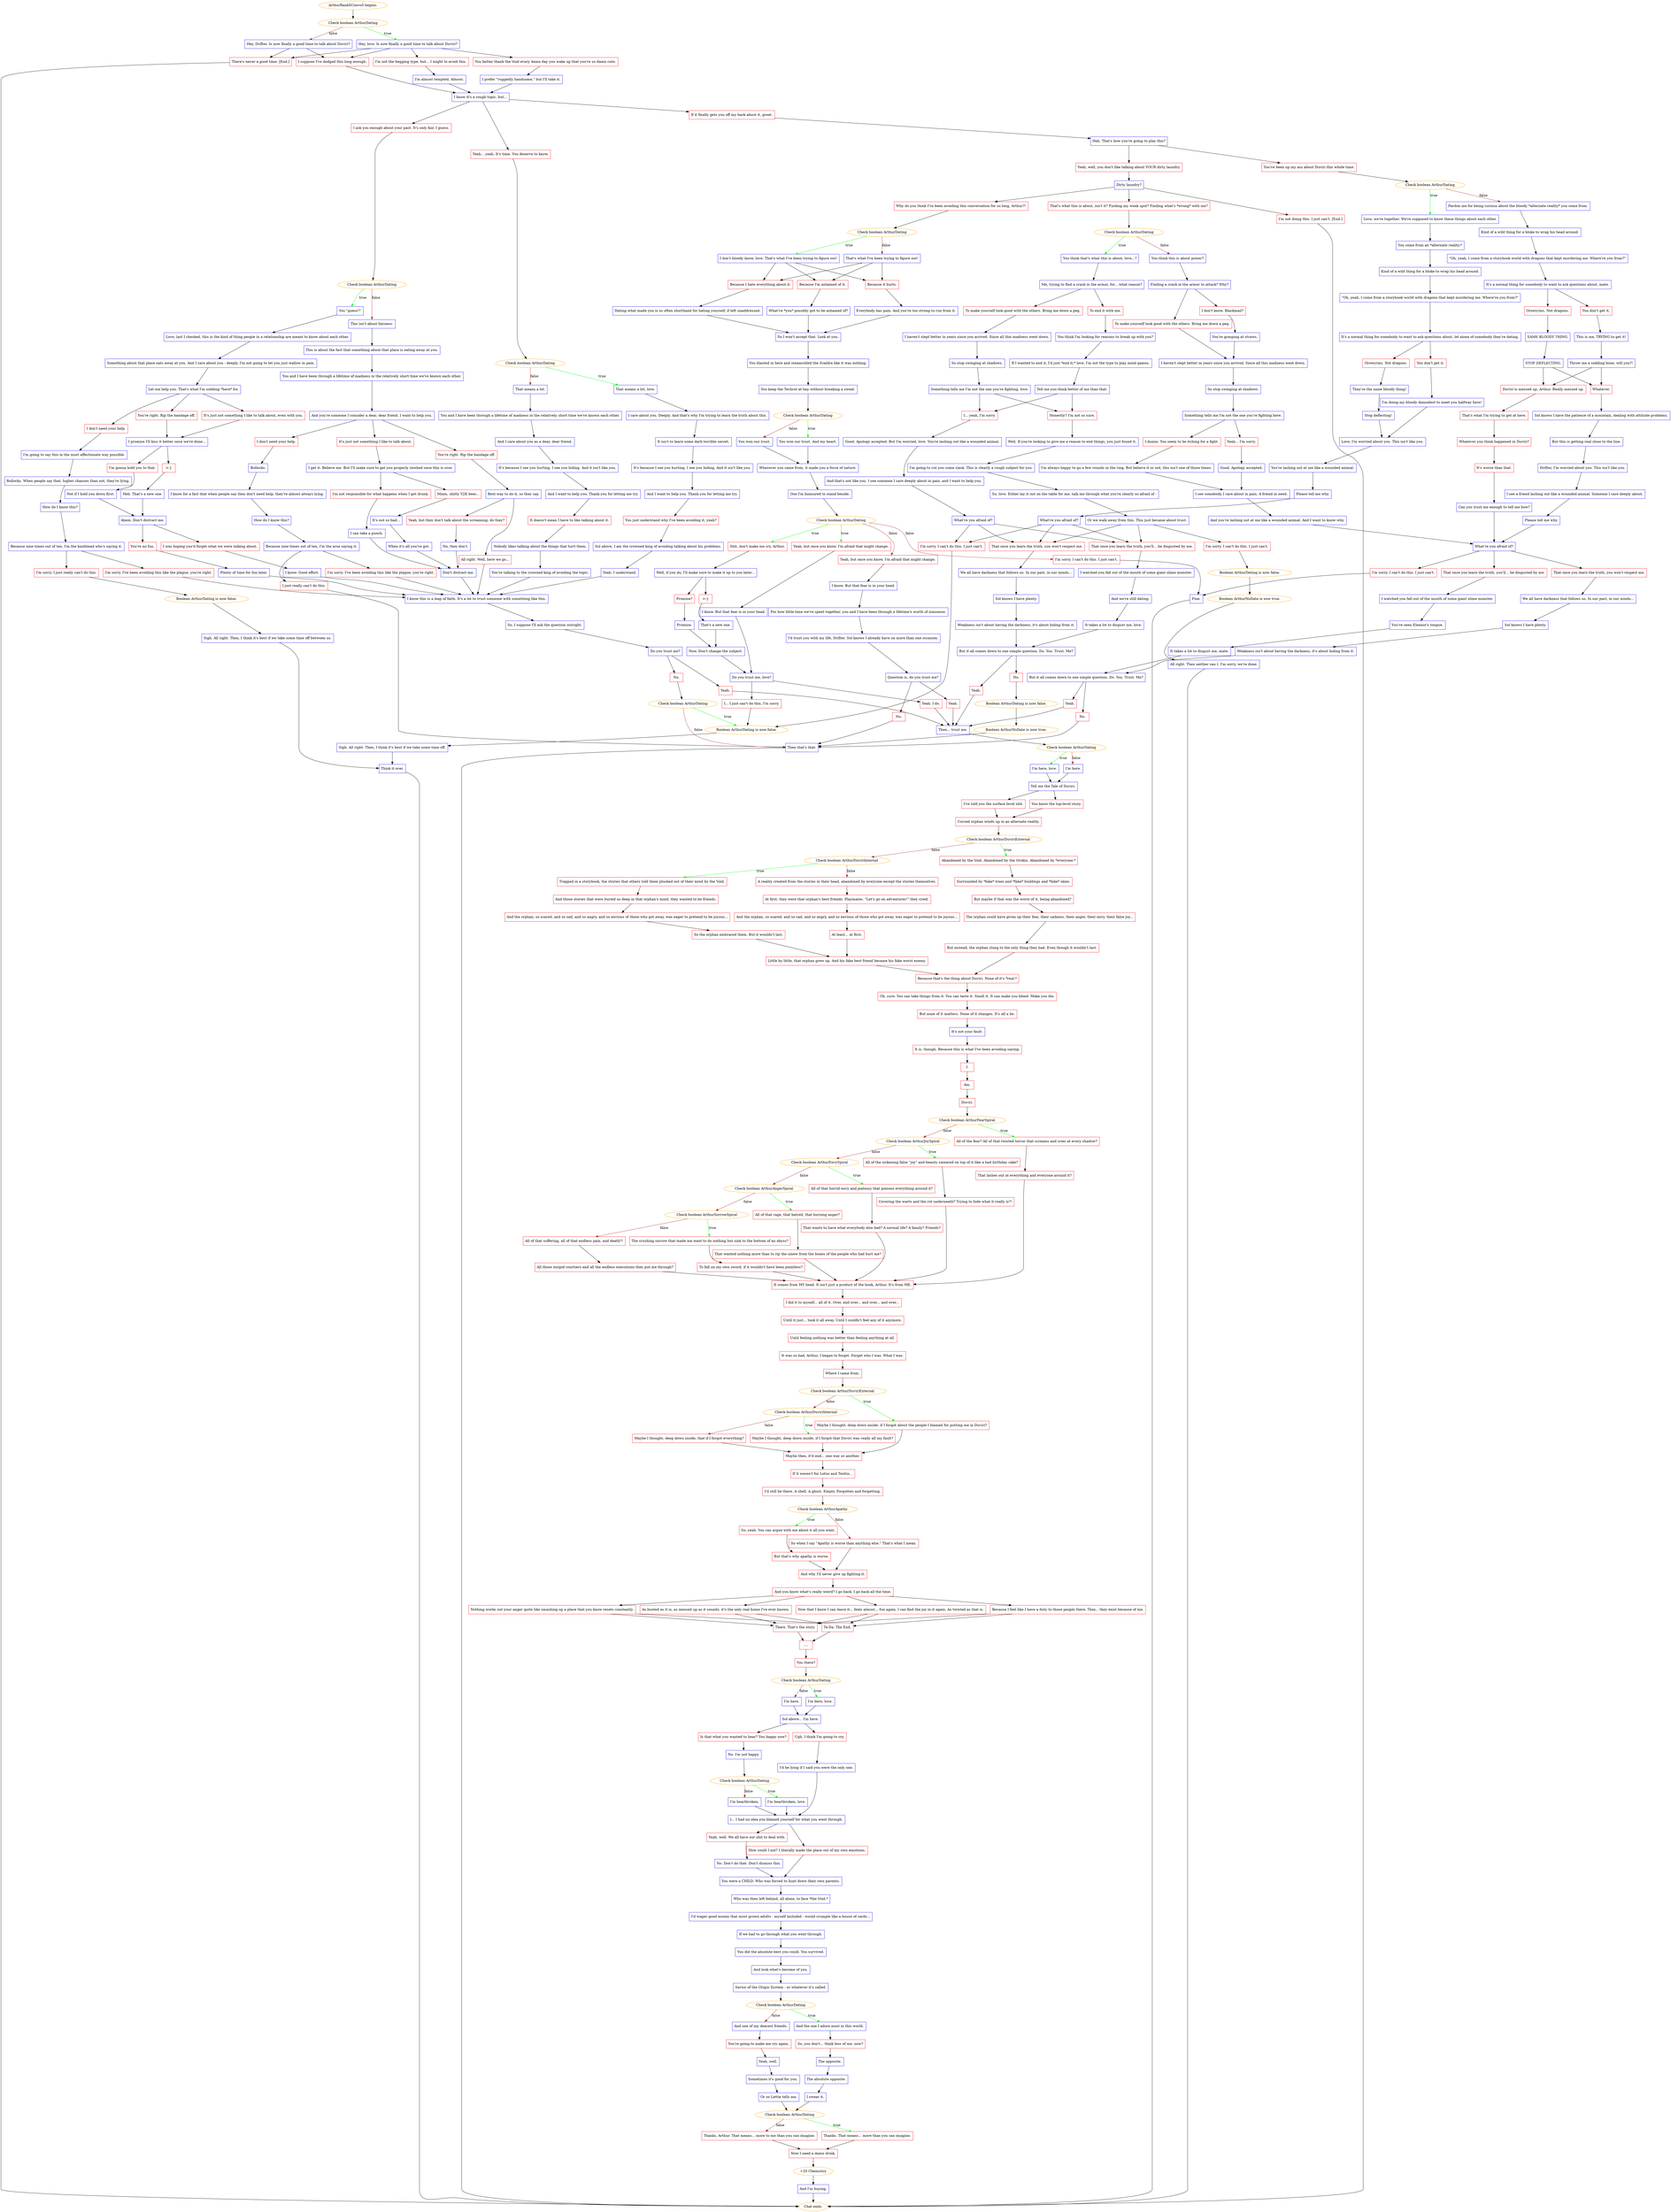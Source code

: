 digraph {
	"ArthurRank5Convo5 begins." [color=orange];
		"ArthurRank5Convo5 begins." -> 2078;
	2078 [label="Check boolean ArthurDating",color=orange];
		2078 -> 2079 [label=true,color=green];
		2078 -> 2080 [label=false,color=brown];
	2079 [label="Hey, love. Is now finally a good time to talk about Duviri?",shape=box,color=blue];
		2079 -> 2081;
		2079 -> 2082;
		2079 -> 2083;
		2079 -> 2084;
	2080 [label="Hey, Drifter. Is now finally a good time to talk about Duviri?",shape=box,color=blue];
		2080 -> 2083;
		2080 -> 2084;
	2081 [label="You better thank the Void every damn day you wake up that you're so damn cute.",shape=box,color=red];
		2081 -> 2085;
	2082 [label="I'm not the begging type, but... I might to avoid this.",shape=box,color=red];
		2082 -> 2086;
	2083 [label="I suppose I've dodged this long enough.",shape=box,color=red];
		2083 -> 2088;
	2084 [label="There's never a good time. [End.]",shape=box,color=red];
		2084 -> "Chat ends.";
	2085 [label="I prefer \"ruggedly handsome,\" but I'll take it.",shape=box,color=blue];
		2085 -> 2088;
	2086 [label="I'm almost tempted. Almost.",shape=box,color=blue];
		2086 -> 2088;
	2088 [label="I know it's a rough topic, but...",shape=box,color=blue];
		2088 -> 2090;
		2088 -> 2089;
		2088 -> 2091;
	"Chat ends." [color=orange];
	2090 [label="Yeah... yeah. It's time. You deserve to know.",shape=box,color=red];
		2090 -> 2094;
	2089 [label="I ask you enough about your past. It's only fair, I guess.",shape=box,color=red];
		2089 -> 2103;
	2091 [label="If it finally gets you off my back about it, great.",shape=box,color=red];
		2091 -> 2112;
	2094 [label="Check boolean ArthurDating",color=orange];
		2094 -> 2092 [label=true,color=green];
		2094 -> 2093 [label=false,color=brown];
	2103 [label="Check boolean ArthurDating",color=orange];
		2103 -> 2104 [label=true,color=green];
		2103 -> 2105 [label=false,color=brown];
	2112 [label="Hah. That's how you're going to play this?",shape=box,color=blue];
		2112 -> 2113;
		2112 -> 2114;
	2092 [label="That means a lot, love.",shape=box,color=blue];
		2092 -> 2095;
	2093 [label="That means a lot.",shape=box,color=blue];
		2093 -> 2096;
	2104 [label="You \"guess?\"",shape=box,color=blue];
		2104 -> 2106;
	2105 [label="This isn't about fairness.",shape=box,color=blue];
		2105 -> 2107;
	2113 [label="You've been up my ass about Duviri this whole time.",shape=box,color=red];
		2113 -> 2115;
	2114 [label="Yeah, well, you don't like talking about YOUR dirty laundry.",shape=box,color=red];
		2114 -> 2120;
	2095 [label="I care about you. Deeply. And that's why I'm trying to learn the truth about this.",shape=box,color=blue];
		2095 -> 2097;
	2096 [label="You and I have been through a lifetime of madness in the relatively short time we've known each other.",shape=box,color=blue];
		2096 -> 2098;
	2106 [label="Love, last I checked, this is the kind of thing people in a relationship are meant to know about each other.",shape=box,color=blue];
		2106 -> 2108;
	2107 [label="This is about the fact that something about that place is eating away at you.",shape=box,color=blue];
		2107 -> 2109;
	2115 [label="Check boolean ArthurDating",color=orange];
		2115 -> 2116 [label=true,color=green];
		2115 -> 2118 [label=false,color=brown];
	2120 [label="Dirty laundry?",shape=box,color=blue];
		2120 -> 2117;
		2120 -> 2127;
		2120 -> 2128;
	2097 [label="It isn't to learn some dark terrible secret.",shape=box,color=blue];
		2097 -> 2099;
	2098 [label="And I care about you as a dear, dear friend.",shape=box,color=blue];
		2098 -> 2100;
	2108 [label="Something about that place eats away at you. And I care about you - deeply. I'm not going to let you just wallow in pain.",shape=box,color=blue];
		2108 -> 2110;
	2109 [label="You and I have been through a lifetime of madness in the relatively short time we've known each other.",shape=box,color=blue];
		2109 -> 2111;
	2116 [label="Love, we're together. We're supposed to know these things about each other.",shape=box,color=blue];
		2116 -> 2119;
	2118 [label="Pardon me for being curious about the bloody *alternate reality* you come from.",shape=box,color=blue];
		2118 -> 2121;
	2117 [label="That's what this is about, isn't it? Finding my weak spot? Finding what's *wrong* with me?",shape=box,color=red];
		2117 -> 2130;
	2127 [label="Why do you think I've been avoiding this conversation for so long, Arthur?!",shape=box,color=red];
		2127 -> 2131;
	2128 [label="I'm not doing this. I just can't. [End.]",shape=box,color=red];
		2128 -> "Chat ends.";
	2099 [label="It's because I see you hurting. I see you hiding. And it isn't like you.",shape=box,color=blue];
		2099 -> 2101;
	2100 [label="It's because I see you hurting. I see you hiding. And it isn't like you.",shape=box,color=blue];
		2100 -> 2102;
	2110 [label="Let me help you. That's what I'm sodding *here* for.",shape=box,color=blue];
		2110 -> 2278;
		2110 -> 2279;
		2110 -> 2280;
	2111 [label="And you're someone I consider a dear, dear friend. I want to help you.",shape=box,color=blue];
		2111 -> 2281;
		2111 -> 2282;
		2111 -> 2283;
	2119 [label="You come from an *alternate reality.*",shape=box,color=blue];
		2119 -> 2122;
	2121 [label="Kind of a wild thing for a bloke to wrap his head around.",shape=box,color=blue];
		2121 -> 2123;
	2130 [label="Check boolean ArthurDating",color=orange];
		2130 -> 2133 [label=true,color=green];
		2130 -> 2132 [label=false,color=brown];
	2131 [label="Check boolean ArthurDating",color=orange];
		2131 -> 2136 [label=true,color=green];
		2131 -> 2137 [label=false,color=brown];
	2101 [label="And I want to help you. Thank you for letting me try.",shape=box,color=blue];
		2101 -> 2335;
	2102 [label="And I want to help you. Thank you for letting me try.",shape=box,color=blue];
		2102 -> 2336;
	2278 [label="I don't need your help.",shape=box,color=red];
		2278 -> 2284;
	2279 [label="It's just not something I like to talk about, even with you.",shape=box,color=red];
		2279 -> 2285;
	2280 [label="You're right. Rip the bandage off.",shape=box,color=red];
		2280 -> 2285;
	2281 [label="It's just not something I like to talk about.",shape=box,color=red];
		2281 -> 2286;
	2282 [label="You're right. Rip the bandage off.",shape=box,color=red];
		2282 -> 2287;
	2283 [label="I don't need your help.",shape=box,color=red];
		2283 -> 2288;
	2122 [label="Kind of a wild thing for a bloke to wrap his head around.",shape=box,color=blue];
		2122 -> 2124;
	2123 [label="\"Oh, yeah, I come from a storybook world with dragons that kept murdering me. Where're you from?\"",shape=box,color=blue];
		2123 -> 2125;
	2133 [label="You think that's what this is about, love...?",shape=box,color=blue];
		2133 -> 2135;
	2132 [label="You think this is about power?",shape=box,color=blue];
		2132 -> 2134;
	2136 [label="I don't bloody know, love. That's what I've been trying to figure out!",shape=box,color=blue];
		2136 -> 2139;
		2136 -> 2140;
		2136 -> 2141;
	2137 [label="That's what I've been trying to figure out!",shape=box,color=blue];
		2137 -> 2139;
		2137 -> 2140;
		2137 -> 2141;
	2335 [label="You just understand why I've been avoiding it, yeah?",shape=box,color=red];
		2335 -> 2337;
	2336 [label="It doesn't mean I have to like talking about it.",shape=box,color=red];
		2336 -> 2338;
	2284 [label="I'm going to say this in the most affectionate way possible.",shape=box,color=blue];
		2284 -> 2289;
	2285 [label="I promise I'll kiss it better once we're done...",shape=box,color=blue];
		2285 -> 2290;
		2285 -> 2291;
	2286 [label="I get it. Believe me. But I'll make sure to get you properly sloshed once this is over.",shape=box,color=blue];
		2286 -> 2296;
		2286 -> 2297;
	2287 [label="Best way to do it, so they say.",shape=box,color=blue];
		2287 -> 2298;
		2287 -> 2299;
	2288 [label="Bollocks.",shape=box,color=blue];
		2288 -> 2294;
	2124 [label="\"Oh, yeah, I come from a storybook world with dragons that kept murdering me. Where're you from?\"",shape=box,color=blue];
		2124 -> 2126;
	2125 [label="It's a normal thing for somebody to want to ask questions about, mate.",shape=box,color=blue];
		2125 -> 2252;
		2125 -> 2253;
	2135 [label="Me, trying to find a crack in the armor, for... what reason?",shape=box,color=blue];
		2135 -> 2182;
		2135 -> 2181;
	2134 [label="Finding a crack in the armor to attack? Why?",shape=box,color=blue];
		2134 -> 2223;
		2134 -> 2224;
	2139 [label="Because I'm ashamed of it.",shape=box,color=red];
		2139 -> 2138;
	2140 [label="Because it hurts.",shape=box,color=red];
		2140 -> 2142;
	2141 [label="Because I hate everything about it.",shape=box,color=red];
		2141 -> 2143;
	2337 [label="Sol above, I am the crowned king of avoiding talking about his problems.",shape=box,color=blue];
		2337 -> 2339;
	2338 [label="Nobody likes talking about the things that hurt them.",shape=box,color=blue];
		2338 -> 2340;
	2289 [label="Bollocks. When people say that, higher chances than not, they're lying.",shape=box,color=blue];
		2289 -> 2292;
	2290 [label="I'm gonna hold you to that.",shape=box,color=red];
		2290 -> 2293;
	2291 [label=">:}",shape=box,color=red];
		2291 -> 2295;
	2296 [label="Mmm, shitty Y2K beer...",shape=box,color=red];
		2296 -> 2300;
	2297 [label="I'm not responsible for what happens when I get drunk.",shape=box,color=red];
		2297 -> 2301;
	2298 [label="Yeah, but they don't talk about the screaming, do they?",shape=box,color=red];
		2298 -> 2302;
	2299 [label="All right. Well, here we go...",shape=box,color=red];
		2299 -> 2323;
	2294 [label="I know for a fact that when people say they don't need help, they're almost always lying.",shape=box,color=blue];
		2294 -> 2303;
	2126 [label="It's a normal thing for somebody to want to ask questions about, let alone of somebody they're dating.",shape=box,color=blue];
		2126 -> 2270;
		2126 -> 2269;
	2252 [label="You don't get it.",shape=box,color=red];
		2252 -> 2254;
	2253 [label="Orowyrms. Not dragons.",shape=box,color=red];
		2253 -> 2255;
	2182 [label="To make yourself look good with the others. Bring me down a peg.",shape=box,color=red];
		2182 -> 2183;
	2181 [label="To end it with me.",shape=box,color=red];
		2181 -> 2185;
	2223 [label="To make yourself look good with the others. Bring me down a peg.",shape=box,color=red];
		2223 -> 2226;
	2224 [label="I don't know. Blackmail?",shape=box,color=red];
		2224 -> 2225;
	2138 [label="What've *you* possibly got to be ashamed of?",shape=box,color=blue];
		2138 -> 2144;
	2142 [label="Everybody has pain. And you're too strong to run from it.",shape=box,color=blue];
		2142 -> 2144;
	2143 [label="Hating what made you is so often shorthand for hating yourself, if left unaddressed.",shape=box,color=blue];
		2143 -> 2144;
	2339 [label="Yeah. I understand.",shape=box,color=blue];
		2339 -> 2323;
	2340 [label="You're talking to the crowned king of avoiding the topic.",shape=box,color=blue];
		2340 -> 2323;
	2292 [label="How do I know this?",shape=box,color=blue];
		2292 -> 2307;
	2293 [label="Not if I hold you down first.",shape=box,color=blue];
		2293 -> 2306;
	2295 [label="Heh. That's a new one.",shape=box,color=blue];
		2295 -> 2306;
	2300 [label="It's not so bad...",shape=box,color=blue];
		2300 -> 2305;
	2301 [label="I can take a punch.",shape=box,color=blue];
		2301 -> 2310;
	2302 [label="No, they don't.",shape=box,color=blue];
		2302 -> 2310;
	2323 [label="I know this is a leap of faith. It's a lot to trust someone with something like this.",shape=box,color=blue];
		2323 -> 2324;
	2303 [label="How do I know this?",shape=box,color=blue];
		2303 -> 2304;
	2270 [label="You don't get it.",shape=box,color=red];
		2270 -> 2272;
	2269 [label="Orowyrms. Not dragons.",shape=box,color=red];
		2269 -> 2271;
	2254 [label="This is me, TRYING to get it!",shape=box,color=blue];
		2254 -> 2256;
	2255 [label="SAME BLOODY THING.",shape=box,color=blue];
		2255 -> 2258;
	2183 [label="I haven't slept better in years since you arrived. Since all this madness went down.",shape=box,color=blue];
		2183 -> 2184;
	2185 [label="You think I'm looking for reasons to break up with you?",shape=box,color=blue];
		2185 -> 2186;
	2226 [label="I haven't slept better in years since you arrived. Since all this madness went down.",shape=box,color=blue];
		2226 -> 2227;
	2225 [label="You're grasping at straws.",shape=box,color=blue];
		2225 -> 2226;
	2144 [label="So I won't accept that. Look at you.",shape=box,color=blue];
		2144 -> 2145;
	2307 [label="Because nine times out of ten, I'm the knobhead who's saying it.",shape=box,color=blue];
		2307 -> 2311;
		2307 -> 2312;
	2306 [label="Ahem. Don't distract me.",shape=box,color=blue];
		2306 -> 2308;
		2306 -> 2309;
	2305 [label="When it's all you've got.",shape=box,color=blue];
		2305 -> 2310;
	2310 [label="Don't distract me.",shape=box,color=blue];
		2310 -> 2323;
	2324 [label="So, I suppose I'll ask the question outright.",shape=box,color=blue];
		2324 -> 2325;
	2304 [label="Because nine times out of ten, I'm the arse saying it.",shape=box,color=blue];
		2304 -> 2313;
		2304 -> 2314;
	2272 [label="I'm doing my bloody damndest to meet you halfway here!",shape=box,color=blue];
		2272 -> 2274;
	2271 [label="They're the same bloody thing!",shape=box,color=blue];
		2271 -> 2273;
	2256 [label="Throw me a sodding bone, will you?!",shape=box,color=blue];
		2256 -> 2257;
		2256 -> 2259;
	2258 [label="STOP DEFLECTING.",shape=box,color=blue];
		2258 -> 2257;
		2258 -> 2259;
	2184 [label="So stop swinging at shadows.",shape=box,color=blue];
		2184 -> 2187;
	2186 [label="If I wanted to end it, I'd just *end it,* love. I'm not the type to play mind games.",shape=box,color=blue];
		2186 -> 2188;
	2227 [label="So stop swinging at shadows.",shape=box,color=blue];
		2227 -> 2228;
	2145 [label="You blasted in here and steamrolled the Scaldra like it was nothing.",shape=box,color=blue];
		2145 -> 2146;
	2311 [label="I'm sorry. I've been avoiding this like the plague, you're right.",shape=box,color=red];
		2311 -> 2323;
	2312 [label="I'm sorry. I just really can't do this.",shape=box,color=red];
		2312 -> j1618449784;
	2308 [label="You're no fun.",shape=box,color=red];
		2308 -> 2321;
	2309 [label="I was hoping you'd forget what we were talking about.",shape=box,color=red];
		2309 -> 2322;
	2325 [label="Do you trust me?",shape=box,color=blue];
		2325 -> 2326;
		2325 -> 2327;
	2313 [label="I'm sorry. I've been avoiding this like the plague, you're right.",shape=box,color=red];
		2313 -> 2323;
	2314 [label="I just really can't do this.",shape=box,color=red];
		2314 -> j3946207747;
	2274 [label="Love, I'm worried about you. This isn't like you.",shape=box,color=blue];
		2274 -> 2275;
	2273 [label="Stop deflecting!",shape=box,color=blue];
		2273 -> 2274;
	2257 [label="Duviri is messed up, Arthur. Really messed up.",shape=box,color=red];
		2257 -> 2260;
	2259 [label="Whatever.",shape=box,color=red];
		2259 -> 2261;
	2187 [label="Something tells me I'm not the one you're fighting, love.",shape=box,color=blue];
		2187 -> 2190;
		2187 -> 2191;
	2188 [label="Tell me you think better of me than that.",shape=box,color=blue];
		2188 -> 2190;
		2188 -> 2191;
	2228 [label="Something tells me I'm not the one you're fighting here.",shape=box,color=blue];
		2228 -> 2229;
		2228 -> 2230;
	2146 [label="You keep the Techrot at bay without breaking a sweat.",shape=box,color=blue];
		2146 -> 2147;
	j1618449784 [label="Boolean ArthurDating is now false.",color=orange];
		j1618449784 -> j624824637;
	2321 [label="Plenty of time for fun later.",shape=box,color=blue];
		2321 -> 2323;
	2322 [label="I know. Good effort.",shape=box,color=blue];
		2322 -> 2323;
	2326 [label="Yeah.",shape=box,color=red];
		2326 -> 2341;
	2327 [label="No.",shape=box,color=red];
		2327 -> 2328;
	j3946207747 [label="Then that's that.",shape=box,color=blue];
		j3946207747 -> "Chat ends.";
	2275 [label="You're lashing out at me like a wounded animal.",shape=box,color=blue];
		2275 -> 2276;
	2260 [label="That's what I'm trying to get at here.",shape=box,color=red];
		2260 -> 2262;
	2261 [label="Sol knows I have the patience of a mountain, dealing with attitude problems.",shape=box,color=blue];
		2261 -> 2263;
	2190 [label="I... yeah, I'm sorry.",shape=box,color=red];
		2190 -> 2189;
	2191 [label="Honestly? I'm not so sure.",shape=box,color=red];
		2191 -> 2192;
	2229 [label="Yeah... I'm sorry.",shape=box,color=red];
		2229 -> 2231;
	2230 [label="I dunno. You seem to be itching for a fight.",shape=box,color=red];
		2230 -> 2232;
	2147 [label="Check boolean ArthurDating",color=orange];
		2147 -> 2148 [label=true,color=green];
		2147 -> 2149 [label=false,color=brown];
	j624824637 [label="Sigh. All right. Then, I think it's best if we take some time off between us.",shape=box,color=blue];
		j624824637 -> j1752739789;
	2341 [label="Then... trust me.",shape=box,color=blue];
		2341 -> 2342;
	2328 [label="Check boolean ArthurDating",color=orange];
		2328 -> j3051971468 [label=true,color=green];
		2328 -> j3946207747 [label=false,color=brown];
	2276 [label="Please tell me why.",shape=box,color=blue];
		2276 -> 2277;
	2262 [label="Whatever you think happened in Duviri?",shape=box,color=red];
		2262 -> 2264;
	2263 [label="But this is getting real close to the line.",shape=box,color=blue];
		2263 -> 2265;
	2189 [label="Good. Apology accepted. But I'm worried, love. You're lashing out like a wounded animal.",shape=box,color=blue];
		2189 -> 2193;
	2192 [label="Well. If you're looking to give me a reason to end things, you just found it.",shape=box,color=blue];
		2192 -> 2194;
	2231 [label="Good. Apology accepted.",shape=box,color=blue];
		2231 -> 2233;
	2232 [label="I'm always happy to go a few rounds in the ring. But believe it or not, this isn't one of those times.",shape=box,color=blue];
		2232 -> 2233;
	2148 [label="You won our trust. And my heart.",shape=box,color=blue];
		2148 -> 2151;
	2149 [label="You won our trust.",shape=box,color=blue];
		2149 -> 2151;
	j1752739789 [label="Think it over.",shape=box,color=blue];
		j1752739789 -> "Chat ends.";
	2342 [label="Check boolean ArthurDating",color=orange];
		2342 -> 2343 [label=true,color=green];
		2342 -> 2344 [label=false,color=brown];
	j3051971468 [label="Boolean ArthurDating is now false.",color=orange];
		j3051971468 -> j3678157100;
	2277 [label="What're you afraid of?",shape=box,color=blue];
		2277 -> 2198;
		2277 -> 2204;
		2277 -> 2208;
	2264 [label="It's worse than that.",shape=box,color=red];
		2264 -> 2266;
	2265 [label="Drifter, I'm worried about you. This isn't like you.",shape=box,color=blue];
		2265 -> 2267;
	2193 [label="And that's not like you. I see someone I care deeply about in pain, and I want to help you.",shape=box,color=blue];
		2193 -> 2195;
	2194 [label="I'm going to cut you some slack. This is clearly a rough subject for you.",shape=box,color=blue];
		2194 -> 2196;
	2233 [label="I see somebody I care about in pain. A friend in need.",shape=box,color=blue];
		2233 -> 2234;
	2151 [label="Wherever you came from, it made you a force of nature.",shape=box,color=blue];
		2151 -> 2152;
	2343 [label="I'm here, love.",shape=box,color=blue];
		2343 -> 2345;
	2344 [label="I'm here.",shape=box,color=blue];
		2344 -> 2345;
	j3678157100 [label="Sigh. All right. Then, I think it's best if we take some time off.",shape=box,color=blue];
		j3678157100 -> j1752739789;
	2198 [label="I'm sorry. I can't do this. I just can't.",shape=box,color=red];
		2198 -> j3051971468;
	2204 [label="That once you learn the truth, you'll... be disgusted by me.",shape=box,color=red];
		2204 -> 2203;
	2208 [label="That once you learn the truth, you won't respect me.",shape=box,color=red];
		2208 -> 2210;
	2266 [label="Can you trust me enough to tell me how?",shape=box,color=blue];
		2266 -> 2235;
	2267 [label="I see a friend lashing out like a wounded animal. Someone I care deeply about.",shape=box,color=blue];
		2267 -> 2268;
	2195 [label="What're you afraid of?",shape=box,color=blue];
		2195 -> 2198;
		2195 -> 2204;
		2195 -> 2208;
	2196 [label="So, love. Either lay it out on the table for me, talk me through what you're clearly so afraid of -",shape=box,color=blue];
		2196 -> 2197;
	2234 [label="And you're lashing out at me like a wounded animal. And I want to know why.",shape=box,color=blue];
		2234 -> 2235;
	2152 [label="One I'm honoured to stand beside.",shape=box,color=blue];
		2152 -> 2153;
	2345 [label="Tell me the Tale of Duviri.",shape=box,color=blue];
		2345 -> 2346;
		2345 -> 2347;
	2203 [label="I watched you fall out of the mouth of some giant slime monster.",shape=box,color=blue];
		2203 -> 2205;
	2210 [label="We all have darkness that follows us. In our past, in our minds...",shape=box,color=blue];
		2210 -> 2215;
	2235 [label="What're you afraid of?",shape=box,color=blue];
		2235 -> 2236;
		2235 -> 2237;
		2235 -> 2238;
	2268 [label="Please tell me why.",shape=box,color=blue];
		2268 -> 2235;
	2197 [label="Or we walk away from this. This just became about trust.",shape=box,color=blue];
		2197 -> 2204;
		2197 -> 2208;
		2197 -> 2209;
	2153 [label="Check boolean ArthurDating",color=orange];
		2153 -> 2150 [label=true,color=green];
		2153 -> 2155 [label=true,color=green];
		2153 -> 2156 [label=false,color=brown];
		2153 -> 2157 [label=false,color=brown];
	2346 [label="You know the top-level story.",shape=box,color=red];
		2346 -> 2348;
	2347 [label="I've told you the surface level shit.",shape=box,color=red];
		2347 -> 2348;
	2205 [label="And we're still dating.",shape=box,color=blue];
		2205 -> 2206;
	2215 [label="Sol knows I have plenty.",shape=box,color=blue];
		2215 -> 2216;
	2236 [label="That once you learn the truth, you'll... be disgusted by me.",shape=box,color=red];
		2236 -> 2239;
	2237 [label="That once you learn the truth, you won't respect me.",shape=box,color=red];
		2237 -> 2240;
	2238 [label="I'm sorry. I can't do this. I just can't.",shape=box,color=red];
		2238 -> j1821755853;
	2209 [label="I'm sorry. I can't do this. I just can't.",shape=box,color=red];
		2209 -> j1043764362;
	2150 [label="Shit, don't make me cry, Arthur.",shape=box,color=red];
		2150 -> 2154;
	2155 [label="Yeah, but once you know, I'm afraid that might change.",shape=box,color=red];
		2155 -> 2158;
	2156 [label="Yeah, but once you know, I'm afraid that might change.",shape=box,color=red];
		2156 -> 2159;
	2157 [label="I'm sorry. I can't do this. I just can't.",shape=box,color=red];
		2157 -> j1821755853;
	2348 [label="Cursed orphan winds up in an alternate reality.",shape=box,color=red];
		2348 -> 2349;
	2206 [label="It takes a lot to disgust me, love.",shape=box,color=blue];
		2206 -> 2207;
	2216 [label="Weakness isn't about having the darkness, it's about hiding from it.",shape=box,color=blue];
		2216 -> 2207;
	2239 [label="I watched you fall out of the mouth of some giant slime monster.",shape=box,color=blue];
		2239 -> 2244;
	2240 [label="We all have darkness that follows us. In our past, in our minds...",shape=box,color=blue];
		2240 -> 2243;
	j1821755853 [label="Fine.",shape=box,color=blue];
		j1821755853 -> "Chat ends.";
	j1043764362 [label="Boolean ArthurDating is now false.",color=orange];
		j1043764362 -> j3326062567;
	2154 [label="Well, if you do, I'll make sure to make it up to you later...",shape=box,color=blue];
		2154 -> 2161;
		2154 -> 2162;
	2158 [label="I know. But that fear is in your head.",shape=box,color=blue];
		2158 -> 2168;
	2159 [label="I know. But that fear is in your head.",shape=box,color=blue];
		2159 -> 2163;
	2349 [label="Check boolean ArthurDuviriExternal",color=orange];
		2349 -> 2351 [label=true,color=green];
		2349 -> 2350 [label=false,color=brown];
	2207 [label="But it all comes down to one simple question. Do. You. Trust. Me?",shape=box,color=blue];
		2207 -> 2218;
		2207 -> 2219;
	2244 [label="You've seen Eleanor's tongue.",shape=box,color=blue];
		2244 -> 2245;
	2243 [label="Sol knows I have plenty.",shape=box,color=blue];
		2243 -> 2246;
	j3326062567 [label="Boolean ArthurNoDate is now true.",color=orange];
		j3326062567 -> j1174149784;
	2161 [label="Promise?",shape=box,color=red];
		2161 -> 2165;
	2162 [label=">:}",shape=box,color=red];
		2162 -> 2166;
	2168 [label="Do you trust me, love?",shape=box,color=blue];
		2168 -> 2169;
		2168 -> 2170;
	2163 [label="For how little time we've spent together, you and I have been through a lifetime's worth of nonsense.",shape=box,color=blue];
		2163 -> 2175;
	2351 [label="Abandoned by the Void. Abandoned by the Orokin. Abandoned by *everyone.*",shape=box,color=red];
		2351 -> 2354;
	2350 [label="Check boolean ArthurDuviriInternal",color=orange];
		2350 -> 2352 [label=true,color=green];
		2350 -> 2353 [label=false,color=brown];
	2218 [label="Yeah.",shape=box,color=red];
		2218 -> 2341;
	2219 [label="No.",shape=box,color=red];
		2219 -> j3566072484;
	2245 [label="It takes a lot to disgust me, mate.",shape=box,color=blue];
		2245 -> 2247;
	2246 [label="Weakness isn't about having the darkness, it's about hiding from it.",shape=box,color=blue];
		2246 -> 2247;
	j1174149784 [label="All right. Then neither can I. I'm sorry, we're done.",shape=box,color=blue];
		j1174149784 -> "Chat ends.";
	2165 [label="Promise.",shape=box,color=blue];
		2165 -> 2167;
	2166 [label="That's a new one.",shape=box,color=blue];
		2166 -> 2167;
	2169 [label="Yeah. I do.",shape=box,color=red];
		2169 -> 2341;
	2170 [label="I... I just can't do this, I'm sorry.",shape=box,color=red];
		2170 -> j3051971468;
	2175 [label="I'd trust you with my life, Drifter. Sol knows I already have on more than one occasion.",shape=box,color=blue];
		2175 -> 2176;
	2354 [label="Surrounded by *fake* trees and *fake* buildings and *fake* skies.",shape=box,color=red];
		2354 -> 2772;
	2352 [label="Trapped in a storybook, the stories that others told them plucked out of their mind by the Void.",shape=box,color=red];
		2352 -> 2355;
	2353 [label="A reality created from the stories in their head, abandoned by everyone except the stories themselves.",shape=box,color=red];
		2353 -> 2356;
	j3566072484 [label="Boolean ArthurDating is now false.",color=orange];
		j3566072484 -> j122312740;
	2247 [label="But it all comes down to one simple question. Do. You. Trust. Me?",shape=box,color=blue];
		2247 -> 2248;
		2247 -> 2249;
	2167 [label="Now. Don't change the subject.",shape=box,color=blue];
		2167 -> 2168;
	2176 [label="Question is, do you trust me?",shape=box,color=blue];
		2176 -> 2177;
		2176 -> 2178;
	2772 [label="But maybe if that was the worst of it, being abandoned?",shape=box,color=red];
		2772 -> 2357;
	2355 [label="And those stories that were buried so deep in that orphan's mind, they wanted to be friends.",shape=box,color=red];
		2355 -> 2774;
	2356 [label="At first, they were that orphan's best friends. Playmates. \"Let's go on adventures!\" they cried.",shape=box,color=red];
		2356 -> 2773;
	j122312740 [label="Boolean ArthurNoDate is now true.",color=orange];
		j122312740 -> j3946207747;
	2248 [label="Yeah.",shape=box,color=red];
		2248 -> 2341;
	2249 [label="No.",shape=box,color=red];
		2249 -> j3946207747;
	2177 [label="Yeah.",shape=box,color=red];
		2177 -> 2341;
	2178 [label="No.",shape=box,color=red];
		2178 -> j3946207747;
	2357 [label="The orphan could have given up their fear, their sadness, their anger, their envy, their false joy...",shape=box,color=red];
		2357 -> 2360;
	2774 [label="And the orphan, so scared, and so sad, and so angry, and so envious of those who got away, was eager to pretend to be joyous...",shape=box,color=red];
		2774 -> 2358;
	2773 [label="And the orphan, so scared, and so sad, and so angry, and so envious of those who got away, was eager to pretend to be joyous...",shape=box,color=red];
		2773 -> 2359;
	2360 [label="But instead, the orphan clung to the only thing they had. Even though it wouldn't last.",shape=box,color=red];
		2360 -> 2362;
	2358 [label="So the orphan embraced them. But it wouldn't last.",shape=box,color=red];
		2358 -> 2361;
	2359 [label="At least... at first.",shape=box,color=red];
		2359 -> 2361;
	2362 [label="Because that's the thing about Duviri. None of it's *real.*",shape=box,color=red];
		2362 -> 2363;
	2361 [label="Little by little, that orphan grew up. And his fake best friend became his fake worst enemy.",shape=box,color=red];
		2361 -> 2362;
	2363 [label="Oh, sure. You can take things from it. You can taste it. Smell it. It can make you bleed. Make you die.",shape=box,color=red];
		2363 -> 2364;
	2364 [label="But none of it matters. None of it changes. It's all a lie.",shape=box,color=red];
		2364 -> 2365;
	2365 [label="It's not your fault.",shape=box,color=blue];
		2365 -> 2366;
	2366 [label="It is, though. Because this is what I've been avoiding saying:",shape=box,color=red];
		2366 -> 2367;
	2367 [label="I.",shape=box,color=red];
		2367 -> 2368;
	2368 [label="Am.",shape=box,color=red];
		2368 -> 2369;
	2369 [label="Duviri.",shape=box,color=red];
		2369 -> 2370;
	2370 [label="Check boolean ArthurFearSpiral",color=orange];
		2370 -> 2375 [label=true,color=green];
		2370 -> 2371 [label=false,color=brown];
	2375 [label="All of the fear? All of that twisted terror that screams and cries at every shadow?",shape=box,color=red];
		2375 -> 2381;
	2371 [label="Check boolean ArthurJoySpiral",color=orange];
		2371 -> 2376 [label=true,color=green];
		2371 -> 2372 [label=false,color=brown];
	2381 [label="That lashes out at everything and everyone around it?",shape=box,color=red];
		2381 -> 2387;
	2376 [label="All of the sickening false \"joy\" and beauty smeared on top of it like a bad birthday cake?",shape=box,color=red];
		2376 -> 2382;
	2372 [label="Check boolean ArthurEnvySpiral",color=orange];
		2372 -> 2377 [label=true,color=green];
		2372 -> 2373 [label=false,color=brown];
	2387 [label="It comes from MY head. It isn't just a product of the book, Arthur. It's from ME.",shape=box,color=red];
		2387 -> 2388;
	2382 [label="Covering the warts and the rot underneath? Trying to hide what it really is?!",shape=box,color=red];
		2382 -> 2387;
	2377 [label="All of that horrid envy and jealousy that poisons everything around it?",shape=box,color=red];
		2377 -> 2383;
	2373 [label="Check boolean ArthurAngerSpiral",color=orange];
		2373 -> 2378 [label=true,color=green];
		2373 -> 2374 [label=false,color=brown];
	2388 [label="I did it to myself... all of it. Over, and over... and over... and over...",shape=box,color=red];
		2388 -> 2389;
	2383 [label="That wants to have what everybody else had? A normal life? A family? Friends?",shape=box,color=red];
		2383 -> 2387;
	2378 [label="All of that rage, that hatred, that burning anger?",shape=box,color=red];
		2378 -> 2384;
	2374 [label="Check boolean ArthurSorrowSpiral",color=orange];
		2374 -> 2379 [label=true,color=green];
		2374 -> 2380 [label=false,color=brown];
	2389 [label="Until it just... took it all away. Until I couldn't feel any of it anymore.",shape=box,color=red];
		2389 -> 2390;
	2384 [label="That wanted nothing more than to rip the sinew from the bones of the people who had hurt me?",shape=box,color=red];
		2384 -> 2387;
	2379 [label="The crushing sorrow that made me want to do nothing but sink to the bottom of an abyss?",shape=box,color=red];
		2379 -> 2385;
	2380 [label="All of that suffering, all of that endless pain, and death?!",shape=box,color=red];
		2380 -> 2386;
	2390 [label="Until feeling nothing was better than feeling anything at all.",shape=box,color=red];
		2390 -> 2391;
	2385 [label="To fall on my own sword, if it wouldn't have been pointless?",shape=box,color=red];
		2385 -> 2387;
	2386 [label="All those insipid courtiers and all the endless executions they put me through?",shape=box,color=red];
		2386 -> 2387;
	2391 [label="It was so bad, Arthur, I began to forget. Forget who I was. What I was.",shape=box,color=red];
		2391 -> 2392;
	2392 [label="Where I came from.",shape=box,color=red];
		2392 -> 2393;
	2393 [label="Check boolean ArthurDuviriExternal",color=orange];
		2393 -> 2395 [label=true,color=green];
		2393 -> 2394 [label=false,color=brown];
	2395 [label="Maybe I thought, deep down inside, if I forgot about the people I blamed for putting me in Duviri?",shape=box,color=red];
		2395 -> 2398;
	2394 [label="Check boolean ArthurDuviriInternal",color=orange];
		2394 -> 2396 [label=true,color=green];
		2394 -> 2397 [label=false,color=brown];
	2398 [label="Maybe then, it'd end... one way or another.",shape=box,color=red];
		2398 -> 2399;
	2396 [label="Maybe I thought, deep down inside, if I forgot that Duviri was really all my fault?",shape=box,color=red];
		2396 -> 2398;
	2397 [label="Maybe I thought, deep down inside, that if I forgot everything?",shape=box,color=red];
		2397 -> 2398;
	2399 [label="If it weren't for Lotus and Teshin...",shape=box,color=red];
		2399 -> 2400;
	2400 [label="I'd still be there. A shell. A ghost. Empty. Forgotten and forgetting.",shape=box,color=red];
		2400 -> 2401;
	2401 [label="Check boolean ArthurApathy",color=orange];
		2401 -> 2402 [label=true,color=green];
		2401 -> 2403 [label=false,color=brown];
	2402 [label="So, yeah. You can argue with me about it all you want.",shape=box,color=red];
		2402 -> 2404;
	2403 [label="So when I say \"Apathy is worse than anything else.\" That's what I mean.",shape=box,color=red];
		2403 -> 2405;
	2404 [label="But that's why apathy is worse.",shape=box,color=red];
		2404 -> 2405;
	2405 [label="And why I'll never give up fighting it.",shape=box,color=red];
		2405 -> 2406;
	2406 [label="And you know what's really weird? I go back. I go back all the time.",shape=box,color=red];
		2406 -> 2407;
		2406 -> 2408;
		2406 -> 2410;
		2406 -> 2411;
	2407 [label="Because I feel like I have a duty to those people there. They... they exist because of me.",shape=box,color=red];
		2407 -> 2412;
		2407 -> 2413;
	2408 [label="As busted as it is, as messed up as it sounds, it's the only real home I've ever known.",shape=box,color=red];
		2408 -> 2412;
		2408 -> 2413;
	2410 [label="Nothing works out your anger quite like smashing up a place that you know resets constantly.",shape=box,color=red];
		2410 -> 2413;
		2410 -> 2412;
	2411 [label="Now that I know I can leave it... feels almost... fun again. I can find the joy in it again. As twisted as that is.",shape=box,color=red];
		2411 -> 2412;
		2411 -> 2413;
	2412 [label="There. That's the story.",shape=box,color=red];
		2412 -> 2414;
	2413 [label="Ta-Da. The End.",shape=box,color=red];
		2413 -> 2414;
	2414 [label="....",shape=box,color=red];
		2414 -> 2415;
	2415 [label="You there?",shape=box,color=red];
		2415 -> 2416;
	2416 [label="Check boolean ArthurDating",color=orange];
		2416 -> 2417 [label=true,color=green];
		2416 -> 2418 [label=false,color=brown];
	2417 [label="I'm here, love.",shape=box,color=blue];
		2417 -> 2419;
	2418 [label="I'm here.",shape=box,color=blue];
		2418 -> 2419;
	2419 [label="Sol above... I'm here.",shape=box,color=blue];
		2419 -> 2420;
		2419 -> 2421;
	2420 [label="Ugh, I think I'm going to cry.",shape=box,color=red];
		2420 -> 2422;
	2421 [label="Is that what you wanted to hear? You happy now?",shape=box,color=red];
		2421 -> 2423;
	2422 [label="I'd be lying if I said you were the only one.",shape=box,color=blue];
		2422 -> 2427;
	2423 [label="No. I'm not happy.",shape=box,color=blue];
		2423 -> 2424;
	2427 [label="I... I had no idea you blamed yourself for what you went through.",shape=box,color=blue];
		2427 -> 2428;
		2427 -> 2429;
	2424 [label="Check boolean ArthurDating",color=orange];
		2424 -> 2425 [label=true,color=green];
		2424 -> 2426 [label=false,color=brown];
	2428 [label="How could I not? I literally made the place out of my own emotions.",shape=box,color=red];
		2428 -> 2431;
	2429 [label="Yeah, well. We all have our shit to deal with.",shape=box,color=red];
		2429 -> 2430;
	2425 [label="I'm heartbroken, love.",shape=box,color=blue];
		2425 -> 2427;
	2426 [label="I'm heartbroken.",shape=box,color=blue];
		2426 -> 2427;
	2431 [label="You were a CHILD. Who was forced to hunt down their own parents.",shape=box,color=blue];
		2431 -> 2432;
	2430 [label="No. Don't do that. Don't dismiss this.",shape=box,color=blue];
		2430 -> 2431;
	2432 [label="Who was then left behind, all alone, to face *the Void.*",shape=box,color=blue];
		2432 -> 2433;
	2433 [label="I'd wager good money that most grown adults - myself included - would crumple like a house of cards...",shape=box,color=blue];
		2433 -> 2434;
	2434 [label="If we had to go through what you went through.",shape=box,color=blue];
		2434 -> 2435;
	2435 [label="You did the absolute best you could. You survived.",shape=box,color=blue];
		2435 -> 2436;
	2436 [label="And look what's become of you.",shape=box,color=blue];
		2436 -> 2437;
	2437 [label="Savior of the Origin System - or whatever it's called.",shape=box,color=blue];
		2437 -> 2438;
	2438 [label="Check boolean ArthurDating",color=orange];
		2438 -> 2439 [label=true,color=green];
		2438 -> 2440 [label=false,color=brown];
	2439 [label="And the one I adore most in this world.",shape=box,color=blue];
		2439 -> 2441;
	2440 [label="And one of my dearest friends.",shape=box,color=blue];
		2440 -> 2442;
	2441 [label="So, you don't... think less of me, now?",shape=box,color=red];
		2441 -> 2443;
	2442 [label="You're going to make me cry again.",shape=box,color=red];
		2442 -> 2444;
	2443 [label="The opposite.",shape=box,color=blue];
		2443 -> 2445;
	2444 [label="Yeah, well.",shape=box,color=blue];
		2444 -> 2446;
	2445 [label="The absolute opposite.",shape=box,color=blue];
		2445 -> 2447;
	2446 [label="Sometimes it's good for you.",shape=box,color=blue];
		2446 -> 2448;
	2447 [label="I swear it.",shape=box,color=blue];
		2447 -> 2449;
	2448 [label="Or so Lettie tells me.",shape=box,color=blue];
		2448 -> 2449;
	2449 [label="Check boolean ArthurDating",color=orange];
		2449 -> 2450 [label=true,color=green];
		2449 -> 2451 [label=false,color=brown];
	2450 [label="Thanks. That means... more than you can imagine.",shape=box,color=red];
		2450 -> 2452;
	2451 [label="Thanks, Arthur. That means... more to me than you can imagine.",shape=box,color=red];
		2451 -> 2452;
	2452 [label="Now I need a damn drink.",shape=box,color=red];
		2452 -> j2978852822;
	j2978852822 [label="+20 Chemistry",color=orange];
		j2978852822 -> j1251585556;
	j1251585556 [label="And I'm buying.",shape=box,color=blue];
		j1251585556 -> "Chat ends.";
}